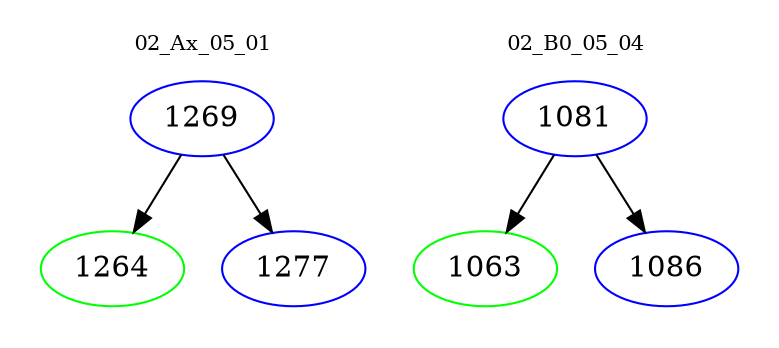 digraph{
subgraph cluster_0 {
color = white
label = "02_Ax_05_01";
fontsize=10;
T0_1269 [label="1269", color="blue"]
T0_1269 -> T0_1264 [color="black"]
T0_1264 [label="1264", color="green"]
T0_1269 -> T0_1277 [color="black"]
T0_1277 [label="1277", color="blue"]
}
subgraph cluster_1 {
color = white
label = "02_B0_05_04";
fontsize=10;
T1_1081 [label="1081", color="blue"]
T1_1081 -> T1_1063 [color="black"]
T1_1063 [label="1063", color="green"]
T1_1081 -> T1_1086 [color="black"]
T1_1086 [label="1086", color="blue"]
}
}
